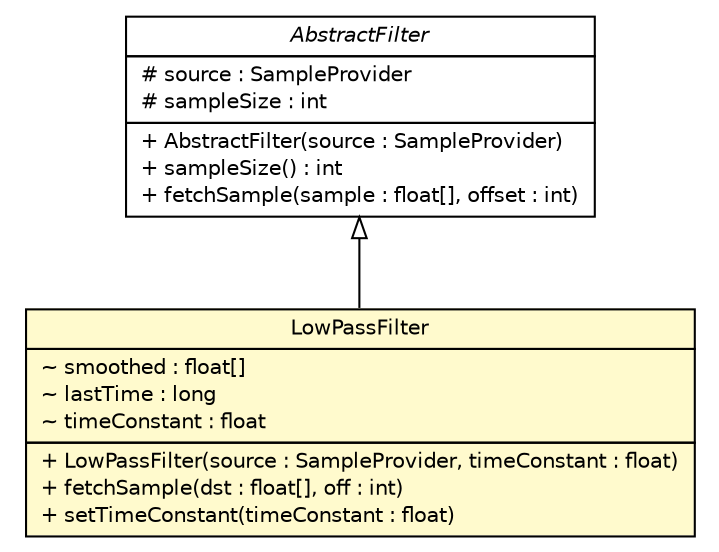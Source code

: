 #!/usr/local/bin/dot
#
# Class diagram 
# Generated by UMLGraph version R5_6-24-gf6e263 (http://www.umlgraph.org/)
#

digraph G {
	edge [fontname="Helvetica",fontsize=10,labelfontname="Helvetica",labelfontsize=10];
	node [fontname="Helvetica",fontsize=10,shape=plaintext];
	nodesep=0.25;
	ranksep=0.5;
	// lejos.robotics.filter.AbstractFilter
	c2187 [label=<<table title="lejos.robotics.filter.AbstractFilter" border="0" cellborder="1" cellspacing="0" cellpadding="2" port="p" href="./AbstractFilter.html">
		<tr><td><table border="0" cellspacing="0" cellpadding="1">
<tr><td align="center" balign="center"><font face="Helvetica-Oblique"> AbstractFilter </font></td></tr>
		</table></td></tr>
		<tr><td><table border="0" cellspacing="0" cellpadding="1">
<tr><td align="left" balign="left"> # source : SampleProvider </td></tr>
<tr><td align="left" balign="left"> # sampleSize : int </td></tr>
		</table></td></tr>
		<tr><td><table border="0" cellspacing="0" cellpadding="1">
<tr><td align="left" balign="left"> + AbstractFilter(source : SampleProvider) </td></tr>
<tr><td align="left" balign="left"> + sampleSize() : int </td></tr>
<tr><td align="left" balign="left"> + fetchSample(sample : float[], offset : int) </td></tr>
		</table></td></tr>
		</table>>, URL="./AbstractFilter.html", fontname="Helvetica", fontcolor="black", fontsize=10.0];
	// lejos.robotics.filter.LowPassFilter
	c2193 [label=<<table title="lejos.robotics.filter.LowPassFilter" border="0" cellborder="1" cellspacing="0" cellpadding="2" port="p" bgcolor="lemonChiffon" href="./LowPassFilter.html">
		<tr><td><table border="0" cellspacing="0" cellpadding="1">
<tr><td align="center" balign="center"> LowPassFilter </td></tr>
		</table></td></tr>
		<tr><td><table border="0" cellspacing="0" cellpadding="1">
<tr><td align="left" balign="left"> ~ smoothed : float[] </td></tr>
<tr><td align="left" balign="left"> ~ lastTime : long </td></tr>
<tr><td align="left" balign="left"> ~ timeConstant : float </td></tr>
		</table></td></tr>
		<tr><td><table border="0" cellspacing="0" cellpadding="1">
<tr><td align="left" balign="left"> + LowPassFilter(source : SampleProvider, timeConstant : float) </td></tr>
<tr><td align="left" balign="left"> + fetchSample(dst : float[], off : int) </td></tr>
<tr><td align="left" balign="left"> + setTimeConstant(timeConstant : float) </td></tr>
		</table></td></tr>
		</table>>, URL="./LowPassFilter.html", fontname="Helvetica", fontcolor="black", fontsize=10.0];
	//lejos.robotics.filter.LowPassFilter extends lejos.robotics.filter.AbstractFilter
	c2187:p -> c2193:p [dir=back,arrowtail=empty];
}

